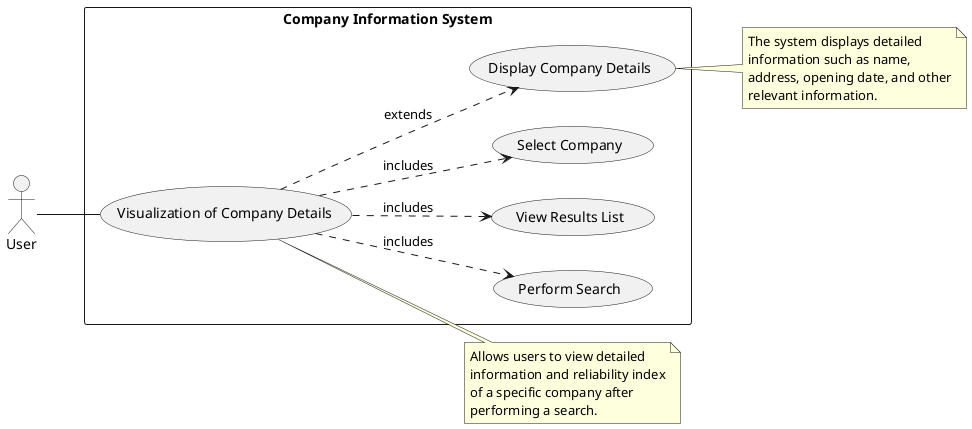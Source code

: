 @startuml 02-CompanyInformationSystem
left to right direction
skinparam packageStyle rectangle

actor User

rectangle "Company Information System" {
  User -- (Visualization of Company Details)
  (Visualization of Company Details) ..> (Perform Search) : includes
  (Visualization of Company Details) ..> (View Results List) : includes
  (Visualization of Company Details) ..> (Select Company) : includes
  (Visualization of Company Details) ..> (Display Company Details) : extends
}

note right of (Visualization of Company Details)
  Allows users to view detailed
  information and reliability index
  of a specific company after
  performing a search.
end note

note right of (Display Company Details)
  The system displays detailed
  information such as name,
  address, opening date, and other
  relevant information.
end note

@enduml
